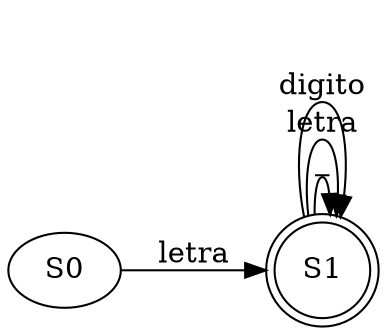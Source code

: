 digraph G {
	rankdir=LR
	S0 -> S1 [label="letra"]	S1 [shape="doublecircle"]	S1 -> S1 [label="_"]	S1 -> S1 [label="letra"]	S1 -> S1 [label="digito"]
}